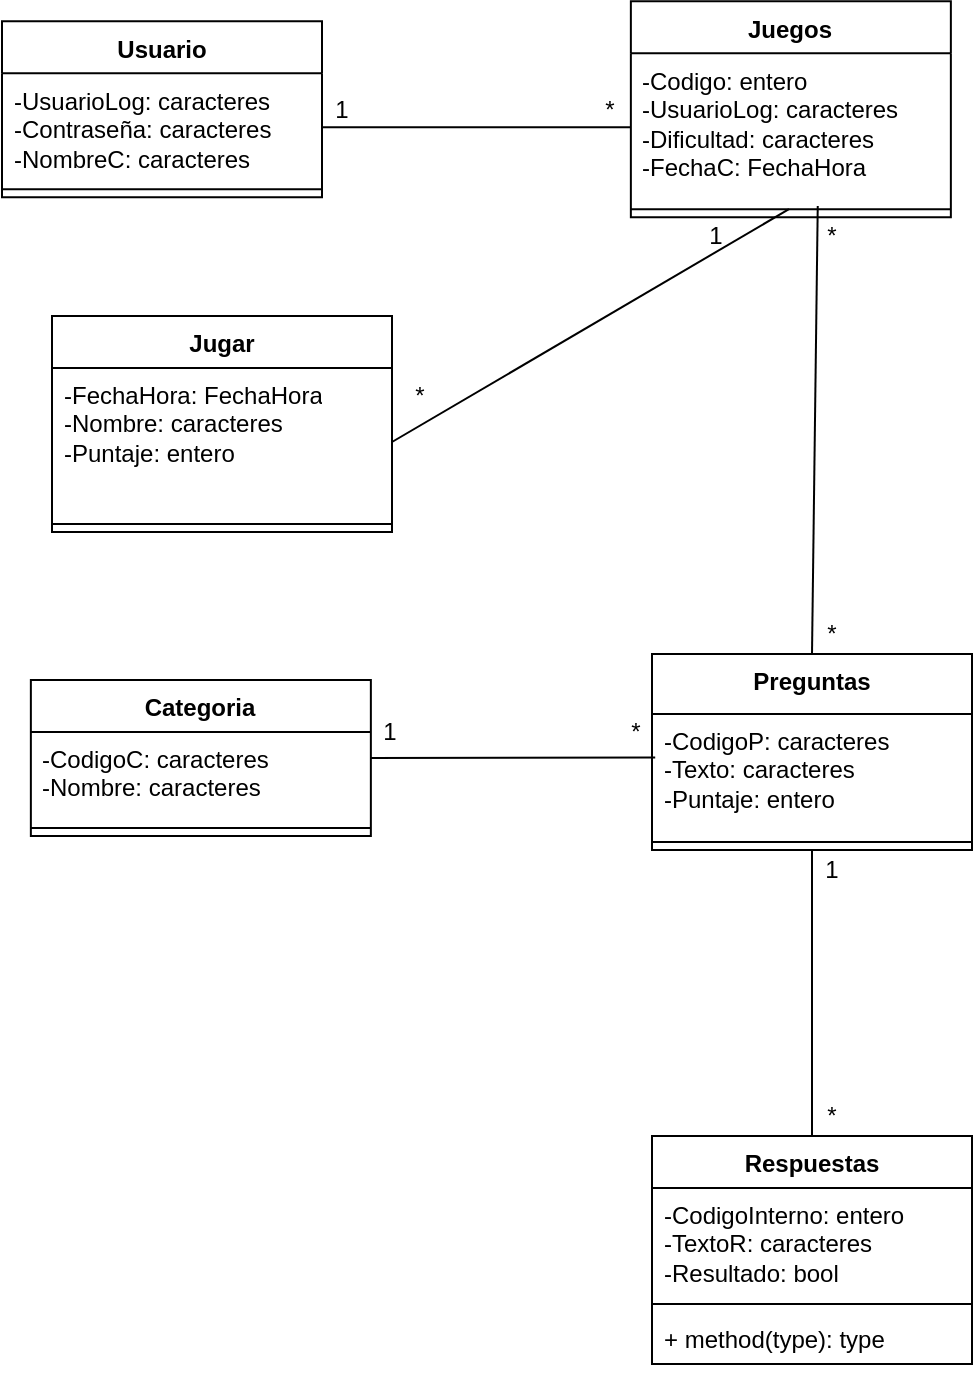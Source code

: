<mxfile version="21.1.8" type="device">
  <diagram name="Página-1" id="iIDGCKDZ72q2QZb0cNCr">
    <mxGraphModel dx="1050" dy="573" grid="1" gridSize="10" guides="1" tooltips="1" connect="1" arrows="1" fold="1" page="1" pageScale="1" pageWidth="827" pageHeight="1169" math="0" shadow="0">
      <root>
        <mxCell id="0" />
        <mxCell id="1" parent="0" />
        <mxCell id="cExXMzz022i_ZhSqL_g_-46" value="1" style="text;html=1;strokeColor=none;fillColor=none;align=center;verticalAlign=middle;whiteSpace=wrap;rounded=0;" parent="1" vertex="1">
          <mxGeometry x="379.43" y="438" width="20" height="20" as="geometry" />
        </mxCell>
        <mxCell id="cExXMzz022i_ZhSqL_g_-68" value="Usuario" style="swimlane;fontStyle=1;align=center;verticalAlign=top;childLayout=stackLayout;horizontal=1;startSize=26;horizontalStack=0;resizeParent=1;resizeParentMax=0;resizeLast=0;collapsible=1;marginBottom=0;whiteSpace=wrap;html=1;" parent="1" vertex="1">
          <mxGeometry x="195" y="92.62" width="160" height="88" as="geometry" />
        </mxCell>
        <mxCell id="cExXMzz022i_ZhSqL_g_-69" value="-UsuarioLog: caracteres&lt;br&gt;-Contraseña: caracteres&lt;br&gt;-NombreC: caracteres&lt;br&gt;-" style="text;strokeColor=none;fillColor=none;align=left;verticalAlign=top;spacingLeft=4;spacingRight=4;overflow=hidden;rotatable=0;points=[[0,0.5],[1,0.5]];portConstraint=eastwest;whiteSpace=wrap;html=1;" parent="cExXMzz022i_ZhSqL_g_-68" vertex="1">
          <mxGeometry y="26" width="160" height="54" as="geometry" />
        </mxCell>
        <mxCell id="cExXMzz022i_ZhSqL_g_-70" value="" style="line;strokeWidth=1;fillColor=none;align=left;verticalAlign=middle;spacingTop=-1;spacingLeft=3;spacingRight=3;rotatable=0;labelPosition=right;points=[];portConstraint=eastwest;strokeColor=inherit;" parent="cExXMzz022i_ZhSqL_g_-68" vertex="1">
          <mxGeometry y="80" width="160" height="8" as="geometry" />
        </mxCell>
        <mxCell id="cExXMzz022i_ZhSqL_g_-72" value="Juegos" style="swimlane;fontStyle=1;align=center;verticalAlign=top;childLayout=stackLayout;horizontal=1;startSize=26;horizontalStack=0;resizeParent=1;resizeParentMax=0;resizeLast=0;collapsible=1;marginBottom=0;whiteSpace=wrap;html=1;" parent="1" vertex="1">
          <mxGeometry x="509.43" y="82.62" width="160" height="108" as="geometry" />
        </mxCell>
        <mxCell id="cExXMzz022i_ZhSqL_g_-73" value="-Codigo: entero&lt;br&gt;-UsuarioLog: caracteres&lt;br&gt;-Dificultad: caracteres&lt;br&gt;-FechaC:&amp;nbsp;FechaHora" style="text;strokeColor=none;fillColor=none;align=left;verticalAlign=top;spacingLeft=4;spacingRight=4;overflow=hidden;rotatable=0;points=[[0,0.5],[1,0.5]];portConstraint=eastwest;whiteSpace=wrap;html=1;" parent="cExXMzz022i_ZhSqL_g_-72" vertex="1">
          <mxGeometry y="26" width="160" height="74" as="geometry" />
        </mxCell>
        <mxCell id="cExXMzz022i_ZhSqL_g_-74" value="" style="line;strokeWidth=1;fillColor=none;align=left;verticalAlign=middle;spacingTop=-1;spacingLeft=3;spacingRight=3;rotatable=0;labelPosition=right;points=[];portConstraint=eastwest;strokeColor=inherit;" parent="cExXMzz022i_ZhSqL_g_-72" vertex="1">
          <mxGeometry y="100" width="160" height="8" as="geometry" />
        </mxCell>
        <mxCell id="cExXMzz022i_ZhSqL_g_-77" value="" style="endArrow=none;html=1;rounded=0;exitX=1;exitY=0.5;exitDx=0;exitDy=0;" parent="1" source="cExXMzz022i_ZhSqL_g_-69" target="cExXMzz022i_ZhSqL_g_-73" edge="1">
          <mxGeometry width="50" height="50" relative="1" as="geometry">
            <mxPoint x="390" y="120" as="sourcePoint" />
            <mxPoint x="440" y="70" as="targetPoint" />
          </mxGeometry>
        </mxCell>
        <mxCell id="cExXMzz022i_ZhSqL_g_-78" value="1" style="text;html=1;strokeColor=none;fillColor=none;align=center;verticalAlign=middle;whiteSpace=wrap;rounded=0;" parent="1" vertex="1">
          <mxGeometry x="355" y="126.62" width="20" height="20" as="geometry" />
        </mxCell>
        <mxCell id="cExXMzz022i_ZhSqL_g_-79" value="*" style="text;html=1;strokeColor=none;fillColor=none;align=center;verticalAlign=middle;whiteSpace=wrap;rounded=0;" parent="1" vertex="1">
          <mxGeometry x="489.43" y="126.62" width="20" height="20" as="geometry" />
        </mxCell>
        <mxCell id="cExXMzz022i_ZhSqL_g_-80" value="Jugar" style="swimlane;fontStyle=1;align=center;verticalAlign=top;childLayout=stackLayout;horizontal=1;startSize=26;horizontalStack=0;resizeParent=1;resizeParentMax=0;resizeLast=0;collapsible=1;marginBottom=0;whiteSpace=wrap;html=1;" parent="1" vertex="1">
          <mxGeometry x="220" y="240" width="170" height="108" as="geometry" />
        </mxCell>
        <mxCell id="cExXMzz022i_ZhSqL_g_-81" value="-FechaHora: FechaHora&lt;br&gt;-Nombre: caracteres&lt;br&gt;-Puntaje: entero" style="text;strokeColor=none;fillColor=none;align=left;verticalAlign=top;spacingLeft=4;spacingRight=4;overflow=hidden;rotatable=0;points=[[0,0.5],[1,0.5]];portConstraint=eastwest;whiteSpace=wrap;html=1;" parent="cExXMzz022i_ZhSqL_g_-80" vertex="1">
          <mxGeometry y="26" width="170" height="74" as="geometry" />
        </mxCell>
        <mxCell id="cExXMzz022i_ZhSqL_g_-82" value="" style="line;strokeWidth=1;fillColor=none;align=left;verticalAlign=middle;spacingTop=-1;spacingLeft=3;spacingRight=3;rotatable=0;labelPosition=right;points=[];portConstraint=eastwest;strokeColor=inherit;" parent="cExXMzz022i_ZhSqL_g_-80" vertex="1">
          <mxGeometry y="100" width="170" height="8" as="geometry" />
        </mxCell>
        <mxCell id="cExXMzz022i_ZhSqL_g_-83" value="" style="endArrow=none;html=1;rounded=0;exitX=1;exitY=0.5;exitDx=0;exitDy=0;entryX=0.494;entryY=0.498;entryDx=0;entryDy=0;entryPerimeter=0;" parent="1" source="cExXMzz022i_ZhSqL_g_-81" target="cExXMzz022i_ZhSqL_g_-74" edge="1">
          <mxGeometry width="50" height="50" relative="1" as="geometry">
            <mxPoint x="394" y="291" as="sourcePoint" />
            <mxPoint x="557" y="191" as="targetPoint" />
          </mxGeometry>
        </mxCell>
        <mxCell id="cExXMzz022i_ZhSqL_g_-84" value="*" style="text;html=1;strokeColor=none;fillColor=none;align=center;verticalAlign=middle;whiteSpace=wrap;rounded=0;" parent="1" vertex="1">
          <mxGeometry x="394" y="270" width="20" height="20" as="geometry" />
        </mxCell>
        <mxCell id="cExXMzz022i_ZhSqL_g_-85" value="1" style="text;html=1;strokeColor=none;fillColor=none;align=center;verticalAlign=middle;whiteSpace=wrap;rounded=0;" parent="1" vertex="1">
          <mxGeometry x="543.82" y="190.62" width="16.18" height="19.38" as="geometry" />
        </mxCell>
        <mxCell id="cExXMzz022i_ZhSqL_g_-86" value="Categoria" style="swimlane;fontStyle=1;align=center;verticalAlign=top;childLayout=stackLayout;horizontal=1;startSize=26;horizontalStack=0;resizeParent=1;resizeParentMax=0;resizeLast=0;collapsible=1;marginBottom=0;whiteSpace=wrap;html=1;" parent="1" vertex="1">
          <mxGeometry x="209.43" y="422" width="170" height="78" as="geometry" />
        </mxCell>
        <mxCell id="cExXMzz022i_ZhSqL_g_-87" value="-CodigoC: caracteres&lt;br&gt;-Nombre: caracteres" style="text;strokeColor=none;fillColor=none;align=left;verticalAlign=top;spacingLeft=4;spacingRight=4;overflow=hidden;rotatable=0;points=[[0,0.5],[1,0.5]];portConstraint=eastwest;whiteSpace=wrap;html=1;" parent="cExXMzz022i_ZhSqL_g_-86" vertex="1">
          <mxGeometry y="26" width="170" height="44" as="geometry" />
        </mxCell>
        <mxCell id="cExXMzz022i_ZhSqL_g_-88" value="" style="line;strokeWidth=1;fillColor=none;align=left;verticalAlign=middle;spacingTop=-1;spacingLeft=3;spacingRight=3;rotatable=0;labelPosition=right;points=[];portConstraint=eastwest;strokeColor=inherit;" parent="cExXMzz022i_ZhSqL_g_-86" vertex="1">
          <mxGeometry y="70" width="170" height="8" as="geometry" />
        </mxCell>
        <mxCell id="cExXMzz022i_ZhSqL_g_-90" value="Preguntas" style="swimlane;fontStyle=1;align=center;verticalAlign=top;childLayout=stackLayout;horizontal=1;startSize=30;horizontalStack=0;resizeParent=1;resizeParentMax=0;resizeLast=0;collapsible=1;marginBottom=0;whiteSpace=wrap;html=1;" parent="1" vertex="1">
          <mxGeometry x="520" y="409" width="160" height="98" as="geometry" />
        </mxCell>
        <mxCell id="cExXMzz022i_ZhSqL_g_-91" value="-CodigoP: caracteres&lt;br&gt;-Texto: caracteres&lt;br&gt;-Puntaje: entero" style="text;strokeColor=none;fillColor=none;align=left;verticalAlign=top;spacingLeft=4;spacingRight=4;overflow=hidden;rotatable=0;points=[[0,0.5],[1,0.5]];portConstraint=eastwest;whiteSpace=wrap;html=1;" parent="cExXMzz022i_ZhSqL_g_-90" vertex="1">
          <mxGeometry y="30" width="160" height="60" as="geometry" />
        </mxCell>
        <mxCell id="cExXMzz022i_ZhSqL_g_-92" value="" style="line;strokeWidth=1;fillColor=none;align=left;verticalAlign=middle;spacingTop=-1;spacingLeft=3;spacingRight=3;rotatable=0;labelPosition=right;points=[];portConstraint=eastwest;strokeColor=inherit;" parent="cExXMzz022i_ZhSqL_g_-90" vertex="1">
          <mxGeometry y="90" width="160" height="8" as="geometry" />
        </mxCell>
        <mxCell id="cExXMzz022i_ZhSqL_g_-94" value="" style="endArrow=none;html=1;rounded=0;entryX=0.01;entryY=0.363;entryDx=0;entryDy=0;entryPerimeter=0;exitX=1;exitY=0.5;exitDx=0;exitDy=0;" parent="1" source="cExXMzz022i_ZhSqL_g_-86" target="cExXMzz022i_ZhSqL_g_-91" edge="1">
          <mxGeometry width="50" height="50" relative="1" as="geometry">
            <mxPoint x="349.43" y="438" as="sourcePoint" />
            <mxPoint x="399.43" y="388" as="targetPoint" />
          </mxGeometry>
        </mxCell>
        <mxCell id="cExXMzz022i_ZhSqL_g_-95" value="*" style="text;html=1;strokeColor=none;fillColor=none;align=center;verticalAlign=middle;whiteSpace=wrap;rounded=0;" parent="1" vertex="1">
          <mxGeometry x="503.82" y="438" width="16.18" height="20" as="geometry" />
        </mxCell>
        <mxCell id="cExXMzz022i_ZhSqL_g_-96" value="" style="endArrow=none;html=1;rounded=0;entryX=0.584;entryY=1.032;entryDx=0;entryDy=0;entryPerimeter=0;exitX=0.5;exitY=0;exitDx=0;exitDy=0;" parent="1" source="cExXMzz022i_ZhSqL_g_-90" target="cExXMzz022i_ZhSqL_g_-73" edge="1">
          <mxGeometry width="50" height="50" relative="1" as="geometry">
            <mxPoint x="390" y="330" as="sourcePoint" />
            <mxPoint x="440" y="280" as="targetPoint" />
          </mxGeometry>
        </mxCell>
        <mxCell id="cExXMzz022i_ZhSqL_g_-97" value="*" style="text;html=1;strokeColor=none;fillColor=none;align=center;verticalAlign=middle;whiteSpace=wrap;rounded=0;" parent="1" vertex="1">
          <mxGeometry x="600" y="190" width="20" height="20" as="geometry" />
        </mxCell>
        <mxCell id="cExXMzz022i_ZhSqL_g_-98" value="*" style="text;html=1;strokeColor=none;fillColor=none;align=center;verticalAlign=middle;whiteSpace=wrap;rounded=0;" parent="1" vertex="1">
          <mxGeometry x="600" y="389" width="20" height="20" as="geometry" />
        </mxCell>
        <mxCell id="cExXMzz022i_ZhSqL_g_-99" value="Respuestas" style="swimlane;fontStyle=1;align=center;verticalAlign=top;childLayout=stackLayout;horizontal=1;startSize=26;horizontalStack=0;resizeParent=1;resizeParentMax=0;resizeLast=0;collapsible=1;marginBottom=0;whiteSpace=wrap;html=1;" parent="1" vertex="1">
          <mxGeometry x="520" y="650" width="160" height="114" as="geometry" />
        </mxCell>
        <mxCell id="cExXMzz022i_ZhSqL_g_-100" value="-CodigoInterno: entero&lt;br&gt;-TextoR: caracteres&lt;br&gt;-Resultado: bool" style="text;strokeColor=none;fillColor=none;align=left;verticalAlign=top;spacingLeft=4;spacingRight=4;overflow=hidden;rotatable=0;points=[[0,0.5],[1,0.5]];portConstraint=eastwest;whiteSpace=wrap;html=1;" parent="cExXMzz022i_ZhSqL_g_-99" vertex="1">
          <mxGeometry y="26" width="160" height="54" as="geometry" />
        </mxCell>
        <mxCell id="cExXMzz022i_ZhSqL_g_-101" value="" style="line;strokeWidth=1;fillColor=none;align=left;verticalAlign=middle;spacingTop=-1;spacingLeft=3;spacingRight=3;rotatable=0;labelPosition=right;points=[];portConstraint=eastwest;strokeColor=inherit;" parent="cExXMzz022i_ZhSqL_g_-99" vertex="1">
          <mxGeometry y="80" width="160" height="8" as="geometry" />
        </mxCell>
        <mxCell id="cExXMzz022i_ZhSqL_g_-102" value="+ method(type): type" style="text;strokeColor=none;fillColor=none;align=left;verticalAlign=top;spacingLeft=4;spacingRight=4;overflow=hidden;rotatable=0;points=[[0,0.5],[1,0.5]];portConstraint=eastwest;whiteSpace=wrap;html=1;" parent="cExXMzz022i_ZhSqL_g_-99" vertex="1">
          <mxGeometry y="88" width="160" height="26" as="geometry" />
        </mxCell>
        <mxCell id="cExXMzz022i_ZhSqL_g_-104" value="" style="endArrow=none;html=1;rounded=0;entryX=0.5;entryY=1;entryDx=0;entryDy=0;exitX=0.5;exitY=0;exitDx=0;exitDy=0;" parent="1" source="cExXMzz022i_ZhSqL_g_-99" target="cExXMzz022i_ZhSqL_g_-90" edge="1">
          <mxGeometry width="50" height="50" relative="1" as="geometry">
            <mxPoint x="390" y="630" as="sourcePoint" />
            <mxPoint x="440" y="580" as="targetPoint" />
          </mxGeometry>
        </mxCell>
        <mxCell id="cExXMzz022i_ZhSqL_g_-107" value="1" style="text;html=1;strokeColor=none;fillColor=none;align=center;verticalAlign=middle;whiteSpace=wrap;rounded=0;" parent="1" vertex="1">
          <mxGeometry x="600" y="507" width="20" height="20" as="geometry" />
        </mxCell>
        <mxCell id="cExXMzz022i_ZhSqL_g_-109" value="*" style="text;html=1;strokeColor=none;fillColor=none;align=center;verticalAlign=middle;whiteSpace=wrap;rounded=0;" parent="1" vertex="1">
          <mxGeometry x="600" y="630" width="20" height="20" as="geometry" />
        </mxCell>
      </root>
    </mxGraphModel>
  </diagram>
</mxfile>
